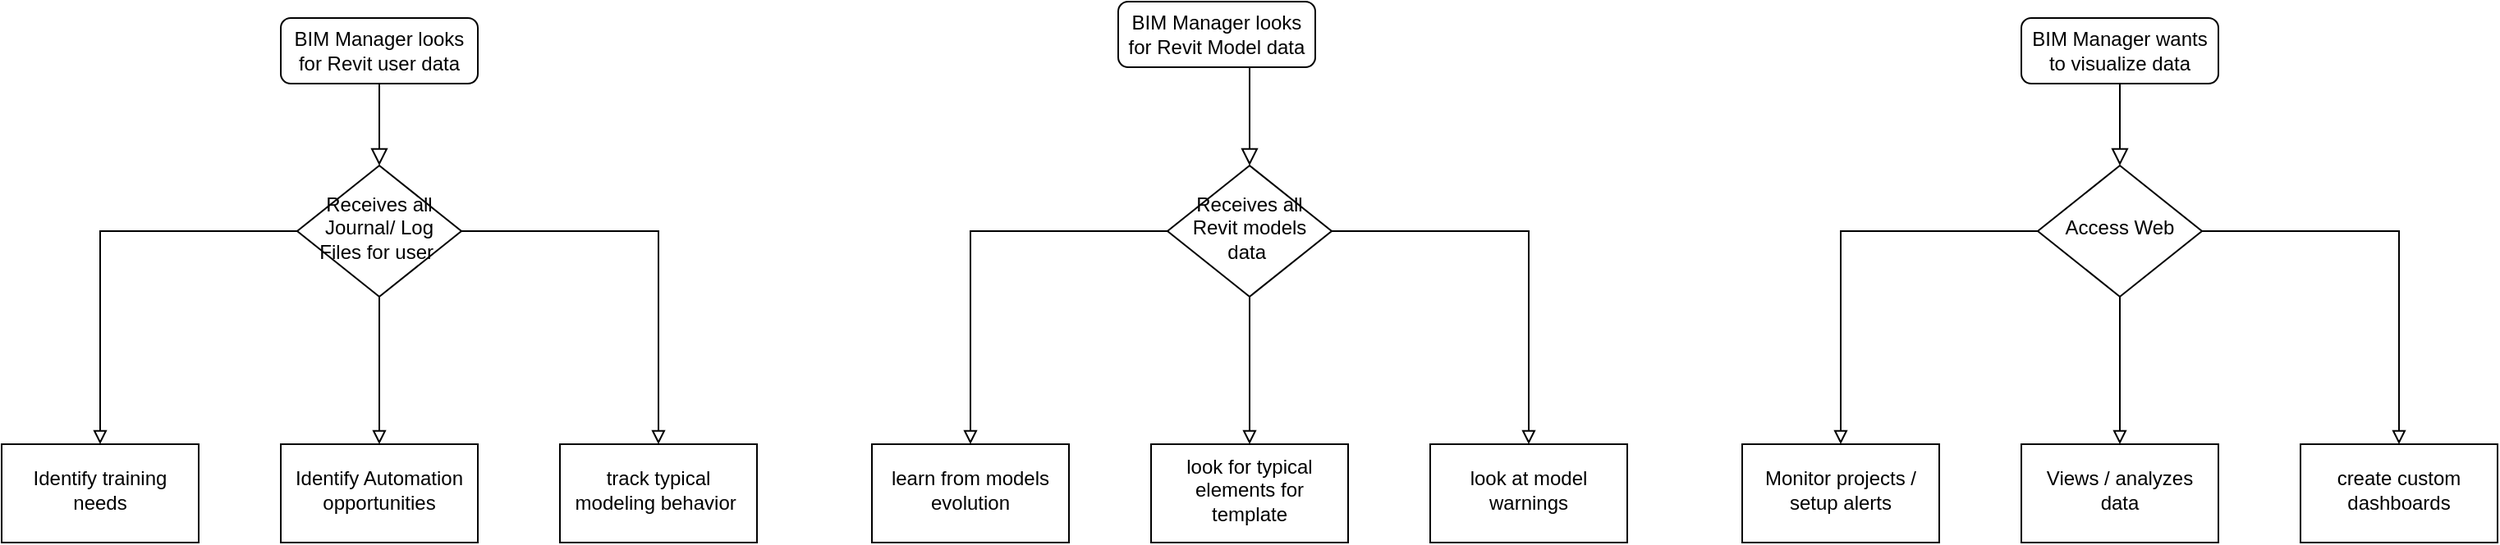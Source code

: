 <mxfile version="13.6.9" type="github">
  <diagram id="C5RBs43oDa-KdzZeNtuy" name="Page-1">
    <mxGraphModel dx="2249" dy="721" grid="1" gridSize="10" guides="1" tooltips="1" connect="1" arrows="1" fold="1" page="1" pageScale="1" pageWidth="827" pageHeight="1169" math="0" shadow="0">
      <root>
        <mxCell id="WIyWlLk6GJQsqaUBKTNV-0" />
        <mxCell id="WIyWlLk6GJQsqaUBKTNV-1" parent="WIyWlLk6GJQsqaUBKTNV-0" />
        <mxCell id="WIyWlLk6GJQsqaUBKTNV-2" value="" style="rounded=0;html=1;jettySize=auto;orthogonalLoop=1;fontSize=11;endArrow=block;endFill=0;endSize=8;strokeWidth=1;shadow=0;labelBackgroundColor=none;edgeStyle=orthogonalEdgeStyle;align=left;" parent="WIyWlLk6GJQsqaUBKTNV-1" source="WIyWlLk6GJQsqaUBKTNV-3" target="WIyWlLk6GJQsqaUBKTNV-6" edge="1">
          <mxGeometry relative="1" as="geometry">
            <Array as="points">
              <mxPoint x="-580" y="150" />
              <mxPoint x="-580" y="150" />
            </Array>
          </mxGeometry>
        </mxCell>
        <mxCell id="WIyWlLk6GJQsqaUBKTNV-3" value="BIM Manager looks for Revit user data" style="rounded=1;whiteSpace=wrap;html=1;fontSize=12;glass=0;strokeWidth=1;shadow=0;" parent="WIyWlLk6GJQsqaUBKTNV-1" vertex="1">
          <mxGeometry x="-640" y="90" width="120" height="40" as="geometry" />
        </mxCell>
        <mxCell id="9UlWXXlIFFLhdjeoYv-E-6" value="" style="edgeStyle=orthogonalEdgeStyle;rounded=0;orthogonalLoop=1;jettySize=auto;html=1;startFill=1;endArrow=block;endFill=0;align=left;" parent="WIyWlLk6GJQsqaUBKTNV-1" source="WIyWlLk6GJQsqaUBKTNV-6" target="9UlWXXlIFFLhdjeoYv-E-5" edge="1">
          <mxGeometry relative="1" as="geometry" />
        </mxCell>
        <mxCell id="9UlWXXlIFFLhdjeoYv-E-8" value="" style="edgeStyle=orthogonalEdgeStyle;rounded=0;orthogonalLoop=1;jettySize=auto;html=1;startFill=1;endArrow=block;endFill=0;align=left;" parent="WIyWlLk6GJQsqaUBKTNV-1" source="WIyWlLk6GJQsqaUBKTNV-6" target="9UlWXXlIFFLhdjeoYv-E-7" edge="1">
          <mxGeometry relative="1" as="geometry" />
        </mxCell>
        <mxCell id="9UlWXXlIFFLhdjeoYv-E-10" value="" style="edgeStyle=orthogonalEdgeStyle;rounded=0;orthogonalLoop=1;jettySize=auto;html=1;startFill=1;endArrow=block;endFill=0;align=left;" parent="WIyWlLk6GJQsqaUBKTNV-1" source="WIyWlLk6GJQsqaUBKTNV-6" target="9UlWXXlIFFLhdjeoYv-E-9" edge="1">
          <mxGeometry relative="1" as="geometry" />
        </mxCell>
        <mxCell id="WIyWlLk6GJQsqaUBKTNV-6" value="Receives all Journal/ Log Files for user&amp;nbsp;" style="rhombus;whiteSpace=wrap;html=1;shadow=0;fontFamily=Helvetica;fontSize=12;align=center;strokeWidth=1;spacing=6;spacingTop=-4;" parent="WIyWlLk6GJQsqaUBKTNV-1" vertex="1">
          <mxGeometry x="-630" y="180" width="100" height="80" as="geometry" />
        </mxCell>
        <mxCell id="9UlWXXlIFFLhdjeoYv-E-5" value="&lt;span&gt;Identify training needs&lt;/span&gt;" style="whiteSpace=wrap;html=1;shadow=0;strokeWidth=1;spacing=6;spacingTop=-4;" parent="WIyWlLk6GJQsqaUBKTNV-1" vertex="1">
          <mxGeometry x="-810" y="350" width="120" height="60" as="geometry" />
        </mxCell>
        <mxCell id="9UlWXXlIFFLhdjeoYv-E-7" value="Identify Automation opportunities" style="whiteSpace=wrap;html=1;shadow=0;strokeWidth=1;spacing=6;spacingTop=-4;" parent="WIyWlLk6GJQsqaUBKTNV-1" vertex="1">
          <mxGeometry x="-640" y="350" width="120" height="60" as="geometry" />
        </mxCell>
        <mxCell id="9UlWXXlIFFLhdjeoYv-E-9" value="track typical modeling behavior&amp;nbsp;" style="whiteSpace=wrap;html=1;shadow=0;strokeWidth=1;spacing=6;spacingTop=-4;" parent="WIyWlLk6GJQsqaUBKTNV-1" vertex="1">
          <mxGeometry x="-470" y="350" width="120" height="60" as="geometry" />
        </mxCell>
        <mxCell id="va0-cpsgBwFbXvHo2kVd-0" value="" style="rounded=0;html=1;jettySize=auto;orthogonalLoop=1;fontSize=11;endArrow=block;endFill=0;endSize=8;strokeWidth=1;shadow=0;labelBackgroundColor=none;edgeStyle=orthogonalEdgeStyle;align=left;" parent="WIyWlLk6GJQsqaUBKTNV-1" source="va0-cpsgBwFbXvHo2kVd-1" target="va0-cpsgBwFbXvHo2kVd-5" edge="1">
          <mxGeometry relative="1" as="geometry">
            <Array as="points">
              <mxPoint x="-50" y="150" />
              <mxPoint x="-50" y="150" />
            </Array>
          </mxGeometry>
        </mxCell>
        <mxCell id="va0-cpsgBwFbXvHo2kVd-1" value="BIM Manager looks for Revit Model data" style="rounded=1;whiteSpace=wrap;html=1;fontSize=12;glass=0;strokeWidth=1;shadow=0;" parent="WIyWlLk6GJQsqaUBKTNV-1" vertex="1">
          <mxGeometry x="-130" y="80" width="120" height="40" as="geometry" />
        </mxCell>
        <mxCell id="va0-cpsgBwFbXvHo2kVd-2" value="" style="edgeStyle=orthogonalEdgeStyle;rounded=0;orthogonalLoop=1;jettySize=auto;html=1;startFill=1;endArrow=block;endFill=0;align=left;" parent="WIyWlLk6GJQsqaUBKTNV-1" source="va0-cpsgBwFbXvHo2kVd-5" target="va0-cpsgBwFbXvHo2kVd-6" edge="1">
          <mxGeometry relative="1" as="geometry" />
        </mxCell>
        <mxCell id="va0-cpsgBwFbXvHo2kVd-3" value="" style="edgeStyle=orthogonalEdgeStyle;rounded=0;orthogonalLoop=1;jettySize=auto;html=1;startFill=1;endArrow=block;endFill=0;align=left;" parent="WIyWlLk6GJQsqaUBKTNV-1" source="va0-cpsgBwFbXvHo2kVd-5" target="va0-cpsgBwFbXvHo2kVd-7" edge="1">
          <mxGeometry relative="1" as="geometry" />
        </mxCell>
        <mxCell id="va0-cpsgBwFbXvHo2kVd-4" value="" style="edgeStyle=orthogonalEdgeStyle;rounded=0;orthogonalLoop=1;jettySize=auto;html=1;startFill=1;endArrow=block;endFill=0;align=left;" parent="WIyWlLk6GJQsqaUBKTNV-1" source="va0-cpsgBwFbXvHo2kVd-5" target="va0-cpsgBwFbXvHo2kVd-8" edge="1">
          <mxGeometry relative="1" as="geometry" />
        </mxCell>
        <mxCell id="va0-cpsgBwFbXvHo2kVd-5" value="Receives all Revit models data&amp;nbsp;" style="rhombus;whiteSpace=wrap;html=1;shadow=0;fontFamily=Helvetica;fontSize=12;align=center;strokeWidth=1;spacing=6;spacingTop=-4;" parent="WIyWlLk6GJQsqaUBKTNV-1" vertex="1">
          <mxGeometry x="-100" y="180" width="100" height="80" as="geometry" />
        </mxCell>
        <mxCell id="va0-cpsgBwFbXvHo2kVd-6" value="&lt;span&gt;learn from models evolution&lt;/span&gt;" style="whiteSpace=wrap;html=1;shadow=0;strokeWidth=1;spacing=6;spacingTop=-4;" parent="WIyWlLk6GJQsqaUBKTNV-1" vertex="1">
          <mxGeometry x="-280" y="350" width="120" height="60" as="geometry" />
        </mxCell>
        <mxCell id="va0-cpsgBwFbXvHo2kVd-7" value="look for typical elements for template" style="whiteSpace=wrap;html=1;shadow=0;strokeWidth=1;spacing=6;spacingTop=-4;" parent="WIyWlLk6GJQsqaUBKTNV-1" vertex="1">
          <mxGeometry x="-110" y="350" width="120" height="60" as="geometry" />
        </mxCell>
        <mxCell id="va0-cpsgBwFbXvHo2kVd-8" value="look at model warnings" style="whiteSpace=wrap;html=1;shadow=0;strokeWidth=1;spacing=6;spacingTop=-4;" parent="WIyWlLk6GJQsqaUBKTNV-1" vertex="1">
          <mxGeometry x="60" y="350" width="120" height="60" as="geometry" />
        </mxCell>
        <mxCell id="va0-cpsgBwFbXvHo2kVd-9" value="" style="rounded=0;html=1;jettySize=auto;orthogonalLoop=1;fontSize=11;endArrow=block;endFill=0;endSize=8;strokeWidth=1;shadow=0;labelBackgroundColor=none;edgeStyle=orthogonalEdgeStyle;align=left;" parent="WIyWlLk6GJQsqaUBKTNV-1" source="va0-cpsgBwFbXvHo2kVd-10" target="va0-cpsgBwFbXvHo2kVd-14" edge="1">
          <mxGeometry relative="1" as="geometry">
            <Array as="points">
              <mxPoint x="480" y="150" />
              <mxPoint x="480" y="150" />
            </Array>
          </mxGeometry>
        </mxCell>
        <mxCell id="va0-cpsgBwFbXvHo2kVd-10" value="BIM Manager wants to visualize data" style="rounded=1;whiteSpace=wrap;html=1;fontSize=12;glass=0;strokeWidth=1;shadow=0;" parent="WIyWlLk6GJQsqaUBKTNV-1" vertex="1">
          <mxGeometry x="420" y="90" width="120" height="40" as="geometry" />
        </mxCell>
        <mxCell id="va0-cpsgBwFbXvHo2kVd-11" value="" style="edgeStyle=orthogonalEdgeStyle;rounded=0;orthogonalLoop=1;jettySize=auto;html=1;startFill=1;endArrow=block;endFill=0;align=left;" parent="WIyWlLk6GJQsqaUBKTNV-1" source="va0-cpsgBwFbXvHo2kVd-14" target="va0-cpsgBwFbXvHo2kVd-15" edge="1">
          <mxGeometry relative="1" as="geometry" />
        </mxCell>
        <mxCell id="va0-cpsgBwFbXvHo2kVd-12" value="" style="edgeStyle=orthogonalEdgeStyle;rounded=0;orthogonalLoop=1;jettySize=auto;html=1;startFill=1;endArrow=block;endFill=0;align=left;" parent="WIyWlLk6GJQsqaUBKTNV-1" source="va0-cpsgBwFbXvHo2kVd-14" target="va0-cpsgBwFbXvHo2kVd-16" edge="1">
          <mxGeometry relative="1" as="geometry" />
        </mxCell>
        <mxCell id="va0-cpsgBwFbXvHo2kVd-13" value="" style="edgeStyle=orthogonalEdgeStyle;rounded=0;orthogonalLoop=1;jettySize=auto;html=1;startFill=1;endArrow=block;endFill=0;align=left;" parent="WIyWlLk6GJQsqaUBKTNV-1" source="va0-cpsgBwFbXvHo2kVd-14" target="va0-cpsgBwFbXvHo2kVd-17" edge="1">
          <mxGeometry relative="1" as="geometry" />
        </mxCell>
        <mxCell id="va0-cpsgBwFbXvHo2kVd-14" value="Access Web" style="rhombus;whiteSpace=wrap;html=1;shadow=0;fontFamily=Helvetica;fontSize=12;align=center;strokeWidth=1;spacing=6;spacingTop=-4;" parent="WIyWlLk6GJQsqaUBKTNV-1" vertex="1">
          <mxGeometry x="430" y="180" width="100" height="80" as="geometry" />
        </mxCell>
        <mxCell id="va0-cpsgBwFbXvHo2kVd-15" value="&lt;span&gt;Monitor projects / setup alerts&lt;/span&gt;" style="whiteSpace=wrap;html=1;shadow=0;strokeWidth=1;spacing=6;spacingTop=-4;" parent="WIyWlLk6GJQsqaUBKTNV-1" vertex="1">
          <mxGeometry x="250" y="350" width="120" height="60" as="geometry" />
        </mxCell>
        <mxCell id="va0-cpsgBwFbXvHo2kVd-16" value="Views / analyzes data" style="whiteSpace=wrap;html=1;shadow=0;strokeWidth=1;spacing=6;spacingTop=-4;" parent="WIyWlLk6GJQsqaUBKTNV-1" vertex="1">
          <mxGeometry x="420" y="350" width="120" height="60" as="geometry" />
        </mxCell>
        <mxCell id="va0-cpsgBwFbXvHo2kVd-17" value="create custom dashboards" style="whiteSpace=wrap;html=1;shadow=0;strokeWidth=1;spacing=6;spacingTop=-4;" parent="WIyWlLk6GJQsqaUBKTNV-1" vertex="1">
          <mxGeometry x="590" y="350" width="120" height="60" as="geometry" />
        </mxCell>
      </root>
    </mxGraphModel>
  </diagram>
</mxfile>
